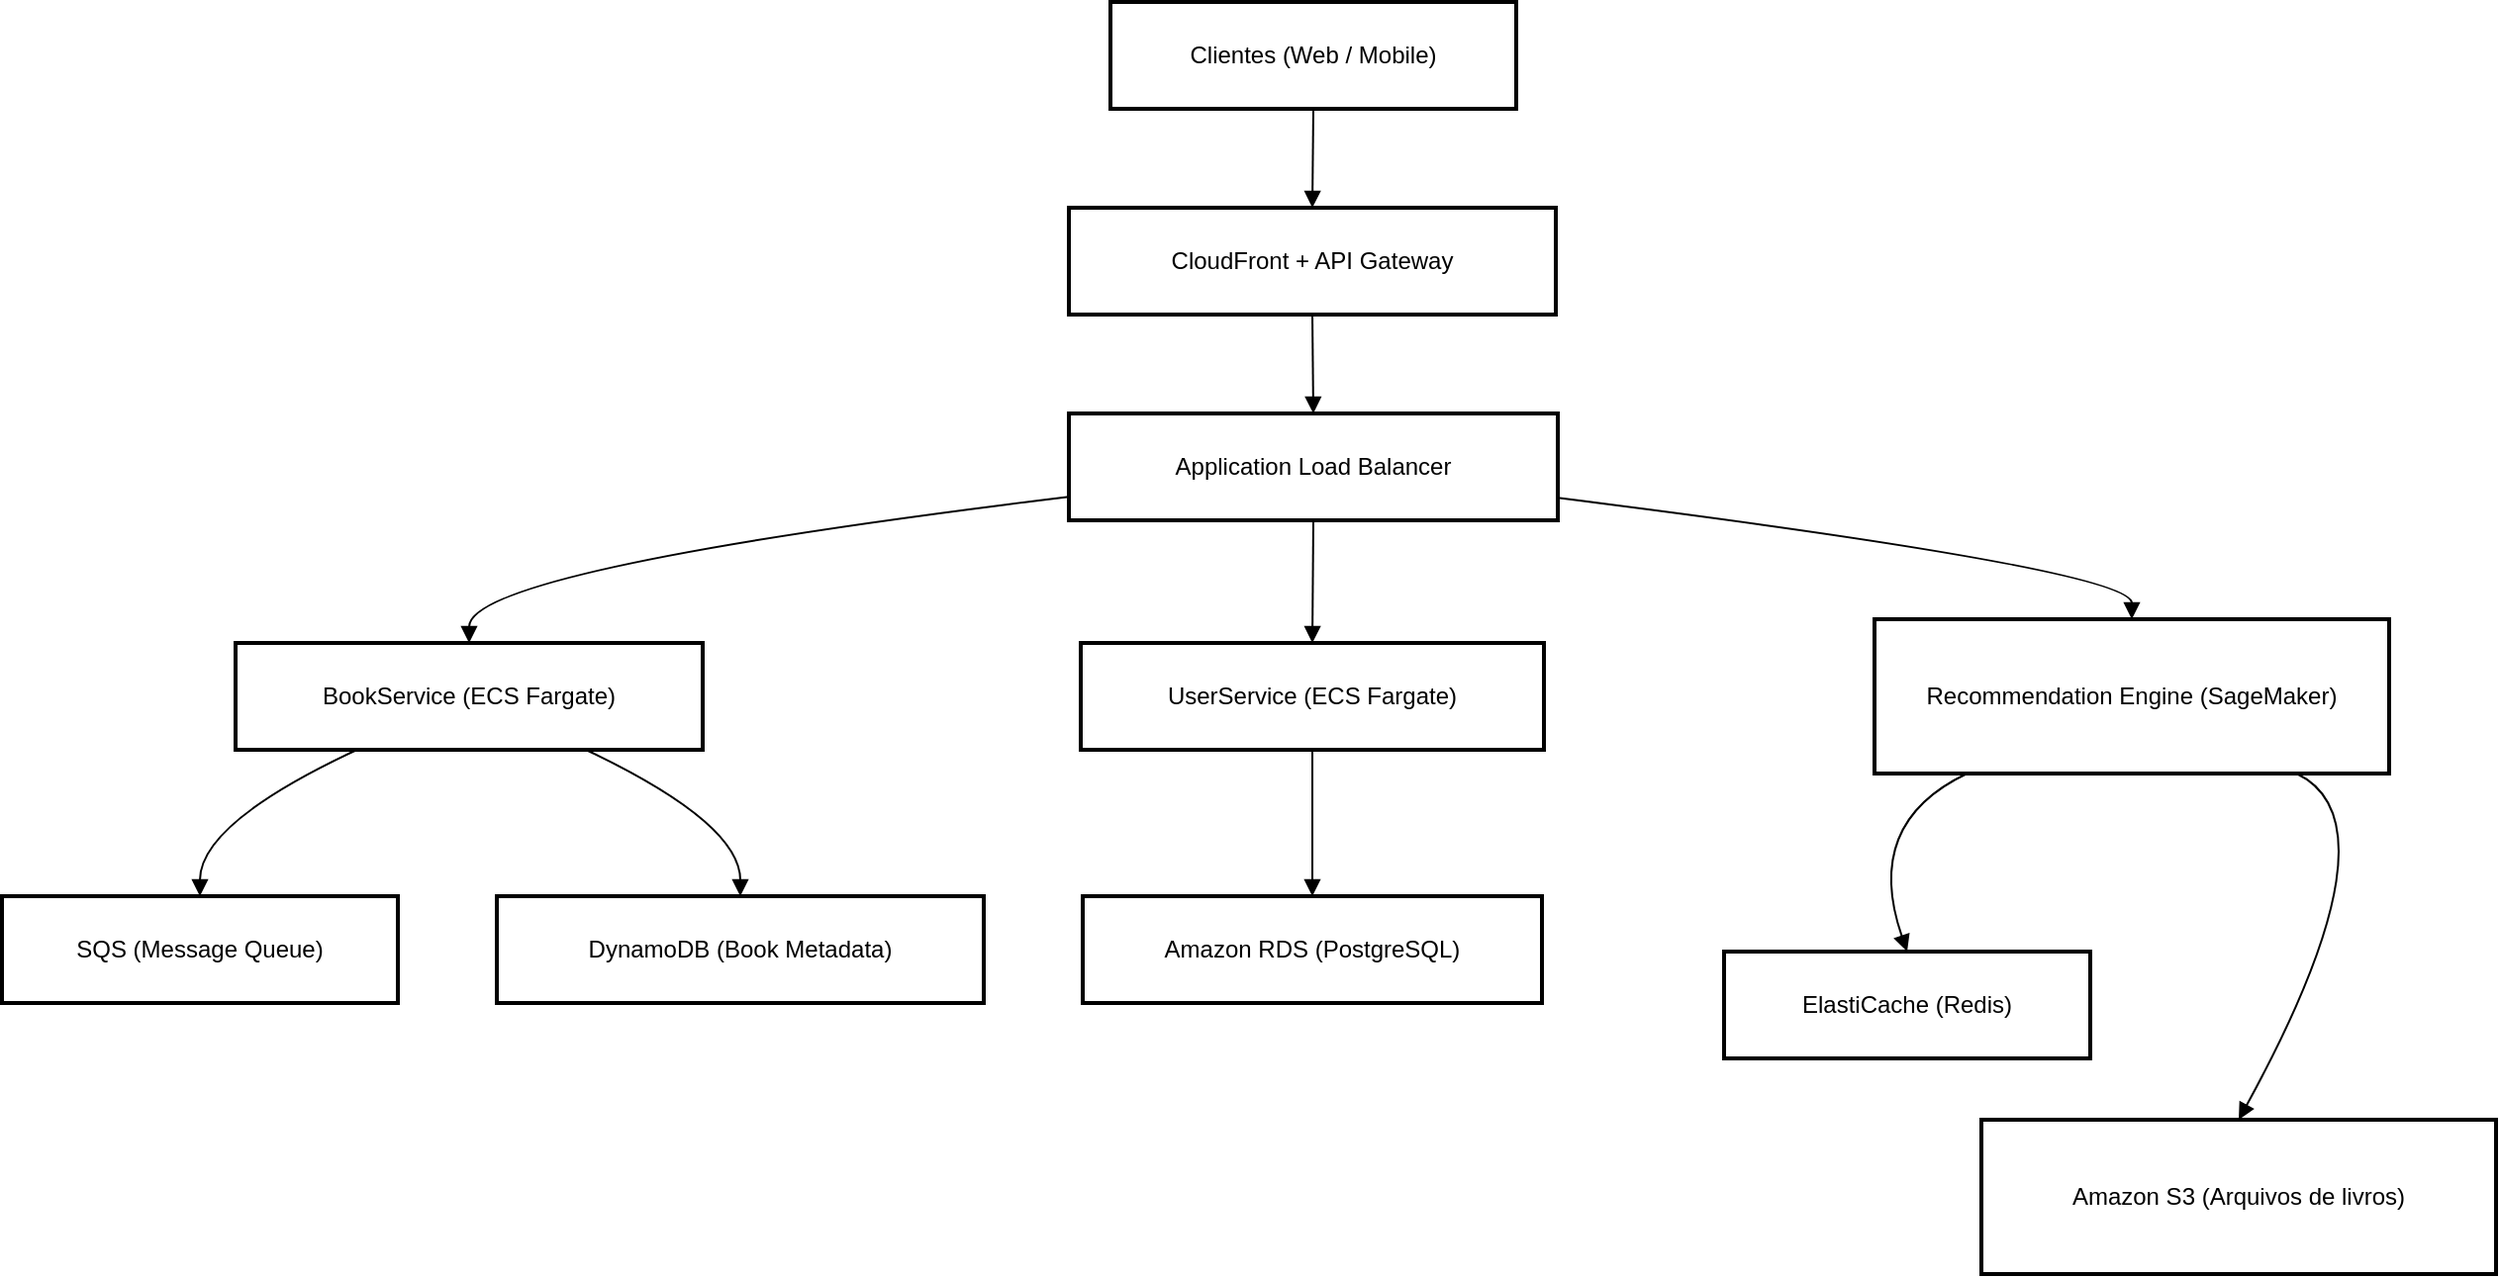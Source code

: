 <mxfile version="27.1.4">
  <diagram name="Page-1" id="PCAkcvR4DL5EKSnCxKyb">
    <mxGraphModel dx="1248" dy="913" grid="1" gridSize="10" guides="1" tooltips="1" connect="1" arrows="1" fold="1" page="1" pageScale="1" pageWidth="827" pageHeight="1169" math="0" shadow="0">
      <root>
        <mxCell id="0" />
        <mxCell id="1" parent="0" />
        <mxCell id="5_mmEcQGvkhJTla73_cH-1" value="Clientes (Web / Mobile)" style="whiteSpace=wrap;strokeWidth=2;" vertex="1" parent="1">
          <mxGeometry x="580" y="20" width="205" height="54" as="geometry" />
        </mxCell>
        <mxCell id="5_mmEcQGvkhJTla73_cH-2" value="CloudFront + API Gateway" style="whiteSpace=wrap;strokeWidth=2;" vertex="1" parent="1">
          <mxGeometry x="559" y="124" width="246" height="54" as="geometry" />
        </mxCell>
        <mxCell id="5_mmEcQGvkhJTla73_cH-3" value="Application Load Balancer" style="whiteSpace=wrap;strokeWidth=2;" vertex="1" parent="1">
          <mxGeometry x="559" y="228" width="247" height="54" as="geometry" />
        </mxCell>
        <mxCell id="5_mmEcQGvkhJTla73_cH-4" value="BookService (ECS Fargate)" style="whiteSpace=wrap;strokeWidth=2;" vertex="1" parent="1">
          <mxGeometry x="138" y="344" width="236" height="54" as="geometry" />
        </mxCell>
        <mxCell id="5_mmEcQGvkhJTla73_cH-5" value="UserService (ECS Fargate)" style="whiteSpace=wrap;strokeWidth=2;" vertex="1" parent="1">
          <mxGeometry x="565" y="344" width="234" height="54" as="geometry" />
        </mxCell>
        <mxCell id="5_mmEcQGvkhJTla73_cH-6" value="Recommendation Engine (SageMaker)" style="whiteSpace=wrap;strokeWidth=2;" vertex="1" parent="1">
          <mxGeometry x="966" y="332" width="260" height="78" as="geometry" />
        </mxCell>
        <mxCell id="5_mmEcQGvkhJTla73_cH-7" value="SQS (Message Queue)" style="whiteSpace=wrap;strokeWidth=2;" vertex="1" parent="1">
          <mxGeometry x="20" y="472" width="200" height="54" as="geometry" />
        </mxCell>
        <mxCell id="5_mmEcQGvkhJTla73_cH-8" value="Amazon RDS (PostgreSQL)" style="whiteSpace=wrap;strokeWidth=2;" vertex="1" parent="1">
          <mxGeometry x="566" y="472" width="232" height="54" as="geometry" />
        </mxCell>
        <mxCell id="5_mmEcQGvkhJTla73_cH-9" value="DynamoDB (Book Metadata)" style="whiteSpace=wrap;strokeWidth=2;" vertex="1" parent="1">
          <mxGeometry x="270" y="472" width="246" height="54" as="geometry" />
        </mxCell>
        <mxCell id="5_mmEcQGvkhJTla73_cH-10" value="ElastiCache (Redis)" style="whiteSpace=wrap;strokeWidth=2;" vertex="1" parent="1">
          <mxGeometry x="890" y="500" width="185" height="54" as="geometry" />
        </mxCell>
        <mxCell id="5_mmEcQGvkhJTla73_cH-11" value="Amazon S3 (Arquivos de livros)" style="whiteSpace=wrap;strokeWidth=2;" vertex="1" parent="1">
          <mxGeometry x="1020" y="585" width="260" height="78" as="geometry" />
        </mxCell>
        <mxCell id="5_mmEcQGvkhJTla73_cH-12" value="" style="curved=1;startArrow=none;endArrow=block;exitX=0.5;exitY=1;entryX=0.5;entryY=0;rounded=0;" edge="1" parent="1" source="5_mmEcQGvkhJTla73_cH-1" target="5_mmEcQGvkhJTla73_cH-2">
          <mxGeometry relative="1" as="geometry">
            <Array as="points" />
          </mxGeometry>
        </mxCell>
        <mxCell id="5_mmEcQGvkhJTla73_cH-13" value="" style="curved=1;startArrow=none;endArrow=block;exitX=0.5;exitY=1;entryX=0.5;entryY=0;rounded=0;" edge="1" parent="1" source="5_mmEcQGvkhJTla73_cH-2" target="5_mmEcQGvkhJTla73_cH-3">
          <mxGeometry relative="1" as="geometry">
            <Array as="points" />
          </mxGeometry>
        </mxCell>
        <mxCell id="5_mmEcQGvkhJTla73_cH-14" value="" style="curved=1;startArrow=none;endArrow=block;exitX=0;exitY=0.78;entryX=0.5;entryY=0;rounded=0;" edge="1" parent="1" source="5_mmEcQGvkhJTla73_cH-3" target="5_mmEcQGvkhJTla73_cH-4">
          <mxGeometry relative="1" as="geometry">
            <Array as="points">
              <mxPoint x="256" y="307" />
            </Array>
          </mxGeometry>
        </mxCell>
        <mxCell id="5_mmEcQGvkhJTla73_cH-15" value="" style="curved=1;startArrow=none;endArrow=block;exitX=0.5;exitY=1;entryX=0.5;entryY=0;rounded=0;" edge="1" parent="1" source="5_mmEcQGvkhJTla73_cH-3" target="5_mmEcQGvkhJTla73_cH-5">
          <mxGeometry relative="1" as="geometry">
            <Array as="points" />
          </mxGeometry>
        </mxCell>
        <mxCell id="5_mmEcQGvkhJTla73_cH-16" value="" style="curved=1;startArrow=none;endArrow=block;exitX=1;exitY=0.79;entryX=0.5;entryY=0;rounded=0;" edge="1" parent="1" source="5_mmEcQGvkhJTla73_cH-3" target="5_mmEcQGvkhJTla73_cH-6">
          <mxGeometry relative="1" as="geometry">
            <Array as="points">
              <mxPoint x="1096" y="307" />
            </Array>
          </mxGeometry>
        </mxCell>
        <mxCell id="5_mmEcQGvkhJTla73_cH-17" value="" style="curved=1;startArrow=none;endArrow=block;exitX=0.26;exitY=1;entryX=0.5;entryY=0;rounded=0;" edge="1" parent="1" source="5_mmEcQGvkhJTla73_cH-4" target="5_mmEcQGvkhJTla73_cH-7">
          <mxGeometry relative="1" as="geometry">
            <Array as="points">
              <mxPoint x="120" y="435" />
            </Array>
          </mxGeometry>
        </mxCell>
        <mxCell id="5_mmEcQGvkhJTla73_cH-18" value="" style="curved=1;startArrow=none;endArrow=block;exitX=0.5;exitY=1;entryX=0.5;entryY=0;rounded=0;" edge="1" parent="1" source="5_mmEcQGvkhJTla73_cH-5" target="5_mmEcQGvkhJTla73_cH-8">
          <mxGeometry relative="1" as="geometry">
            <Array as="points" />
          </mxGeometry>
        </mxCell>
        <mxCell id="5_mmEcQGvkhJTla73_cH-19" value="" style="curved=1;startArrow=none;endArrow=block;exitX=0.75;exitY=1;entryX=0.5;entryY=0;rounded=0;" edge="1" parent="1" source="5_mmEcQGvkhJTla73_cH-4" target="5_mmEcQGvkhJTla73_cH-9">
          <mxGeometry relative="1" as="geometry">
            <Array as="points">
              <mxPoint x="393" y="435" />
            </Array>
          </mxGeometry>
        </mxCell>
        <mxCell id="5_mmEcQGvkhJTla73_cH-20" value="" style="curved=1;startArrow=none;endArrow=block;exitX=0.18;exitY=1;entryX=0.5;entryY=0;rounded=0;" edge="1" parent="1" source="5_mmEcQGvkhJTla73_cH-6" target="5_mmEcQGvkhJTla73_cH-10">
          <mxGeometry relative="1" as="geometry">
            <Array as="points">
              <mxPoint x="960" y="435" />
            </Array>
          </mxGeometry>
        </mxCell>
        <mxCell id="5_mmEcQGvkhJTla73_cH-21" value="" style="curved=1;startArrow=none;endArrow=block;exitX=0.82;exitY=1;entryX=0.5;entryY=0;rounded=0;" edge="1" parent="1" source="5_mmEcQGvkhJTla73_cH-6" target="5_mmEcQGvkhJTla73_cH-11">
          <mxGeometry relative="1" as="geometry">
            <Array as="points">
              <mxPoint x="1232" y="435" />
            </Array>
          </mxGeometry>
        </mxCell>
      </root>
    </mxGraphModel>
  </diagram>
</mxfile>
